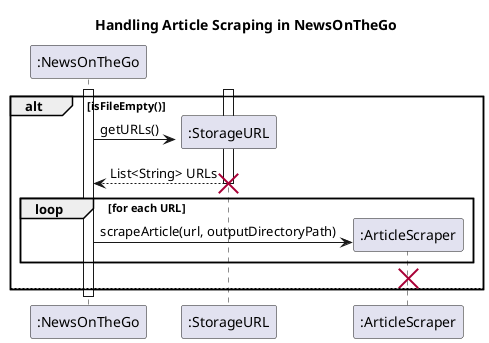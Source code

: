 @startuml
title Handling Article Scraping in NewsOnTheGo

create ":NewsOnTheGo"
activate ":NewsOnTheGo"

 alt isFileEmpty()

    ' If the file does not exist or is empty
    create ":StorageURL"
    activate ":StorageURL"

    ' NewsOnTheGo requests a list of URLs from StorageURL
    ":NewsOnTheGo" -> ":StorageURL" : getURLs()
    ":StorageURL" --> ":NewsOnTheGo" : List<String> URLs

    deactivate ":StorageURL"
    destroy ":StorageURL"

    ' Create an instance of ArticleScraper for scraping articles
    create ":ArticleScraper"

    ' Loop through each URL in the list and scrape articles
    loop for each URL
        ":NewsOnTheGo" -> ":ArticleScraper" : scrapeArticle(url, outputDirectoryPath)
    end

    destroy ":ArticleScraper"

else

end

deactivate ":NewsOnTheGo"
@enduml
